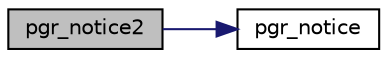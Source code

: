 digraph "pgr_notice2"
{
  edge [fontname="Helvetica",fontsize="10",labelfontname="Helvetica",labelfontsize="10"];
  node [fontname="Helvetica",fontsize="10",shape=record];
  rankdir="LR";
  Node1 [label="pgr_notice2",height=0.2,width=0.4,color="black", fillcolor="grey75", style="filled" fontcolor="black"];
  Node1 -> Node2 [color="midnightblue",fontsize="10",style="solid",fontname="Helvetica"];
  Node2 [label="pgr_notice",height=0.2,width=0.4,color="black", fillcolor="white", style="filled",URL="$e__report_8c.html#a23a4841988771dc4e53aca10a515e9fc",tooltip="notice with no hint "];
}
